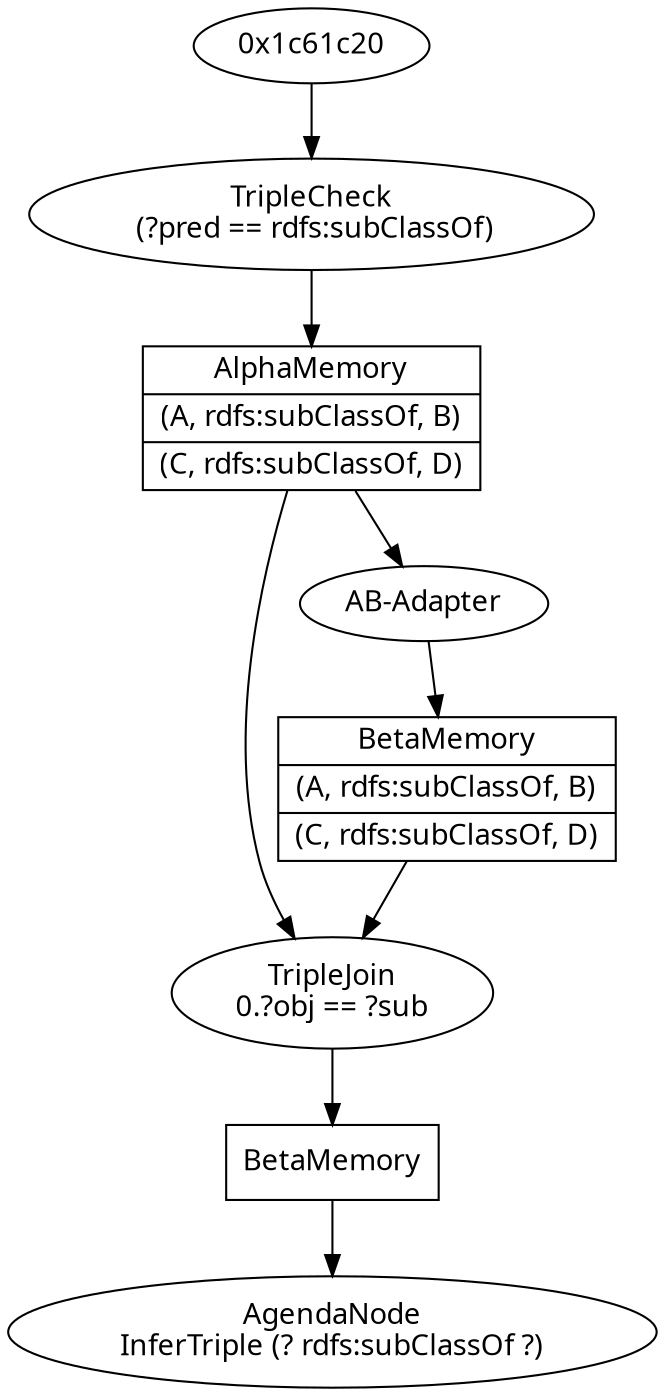 digraph graphname { 
graph [fontname = "Ubuntu Mono"]
node  [fontname = "Ubuntu Mono"]
"0x1c61cf0" [label="TripleCheck\n (?pred == rdfs:subClassOf)"];
"0x1c61c20" -> "0x1c61cf0";
"0x1c61d70" [shape=record, label="{AlphaMemory|(A, rdfs:subClassOf, B)|(C, rdfs:subClassOf, D)}"];
"0x1c61cf0" -> "0x1c61d70";
"0x1c61d70" -> "0x1c61ef0";
"0x1c61ef0" [label="TripleJoin\n0.?obj == ?sub"];
"0x1c61d70" -> "0x1c61e00";
"0x1c61e00" [label="AB-Adapter"];
"0x1c61e40" [shape=record, label="{BetaMemory|(A, rdfs:subClassOf, B)|(C, rdfs:subClassOf, D)}"];
"0x1c61e00" -> "0x1c61e40";
"0x1c61e40" -> "0x1c61ef0";
"0x1c61f40" [shape=record, label="{BetaMemory}"];
"0x1c61ef0" -> "0x1c61f40";
"0x1c620f0" [label="AgendaNode\nInferTriple (? rdfs:subClassOf ?)"];
"0x1c61f40" -> "0x1c620f0";
}